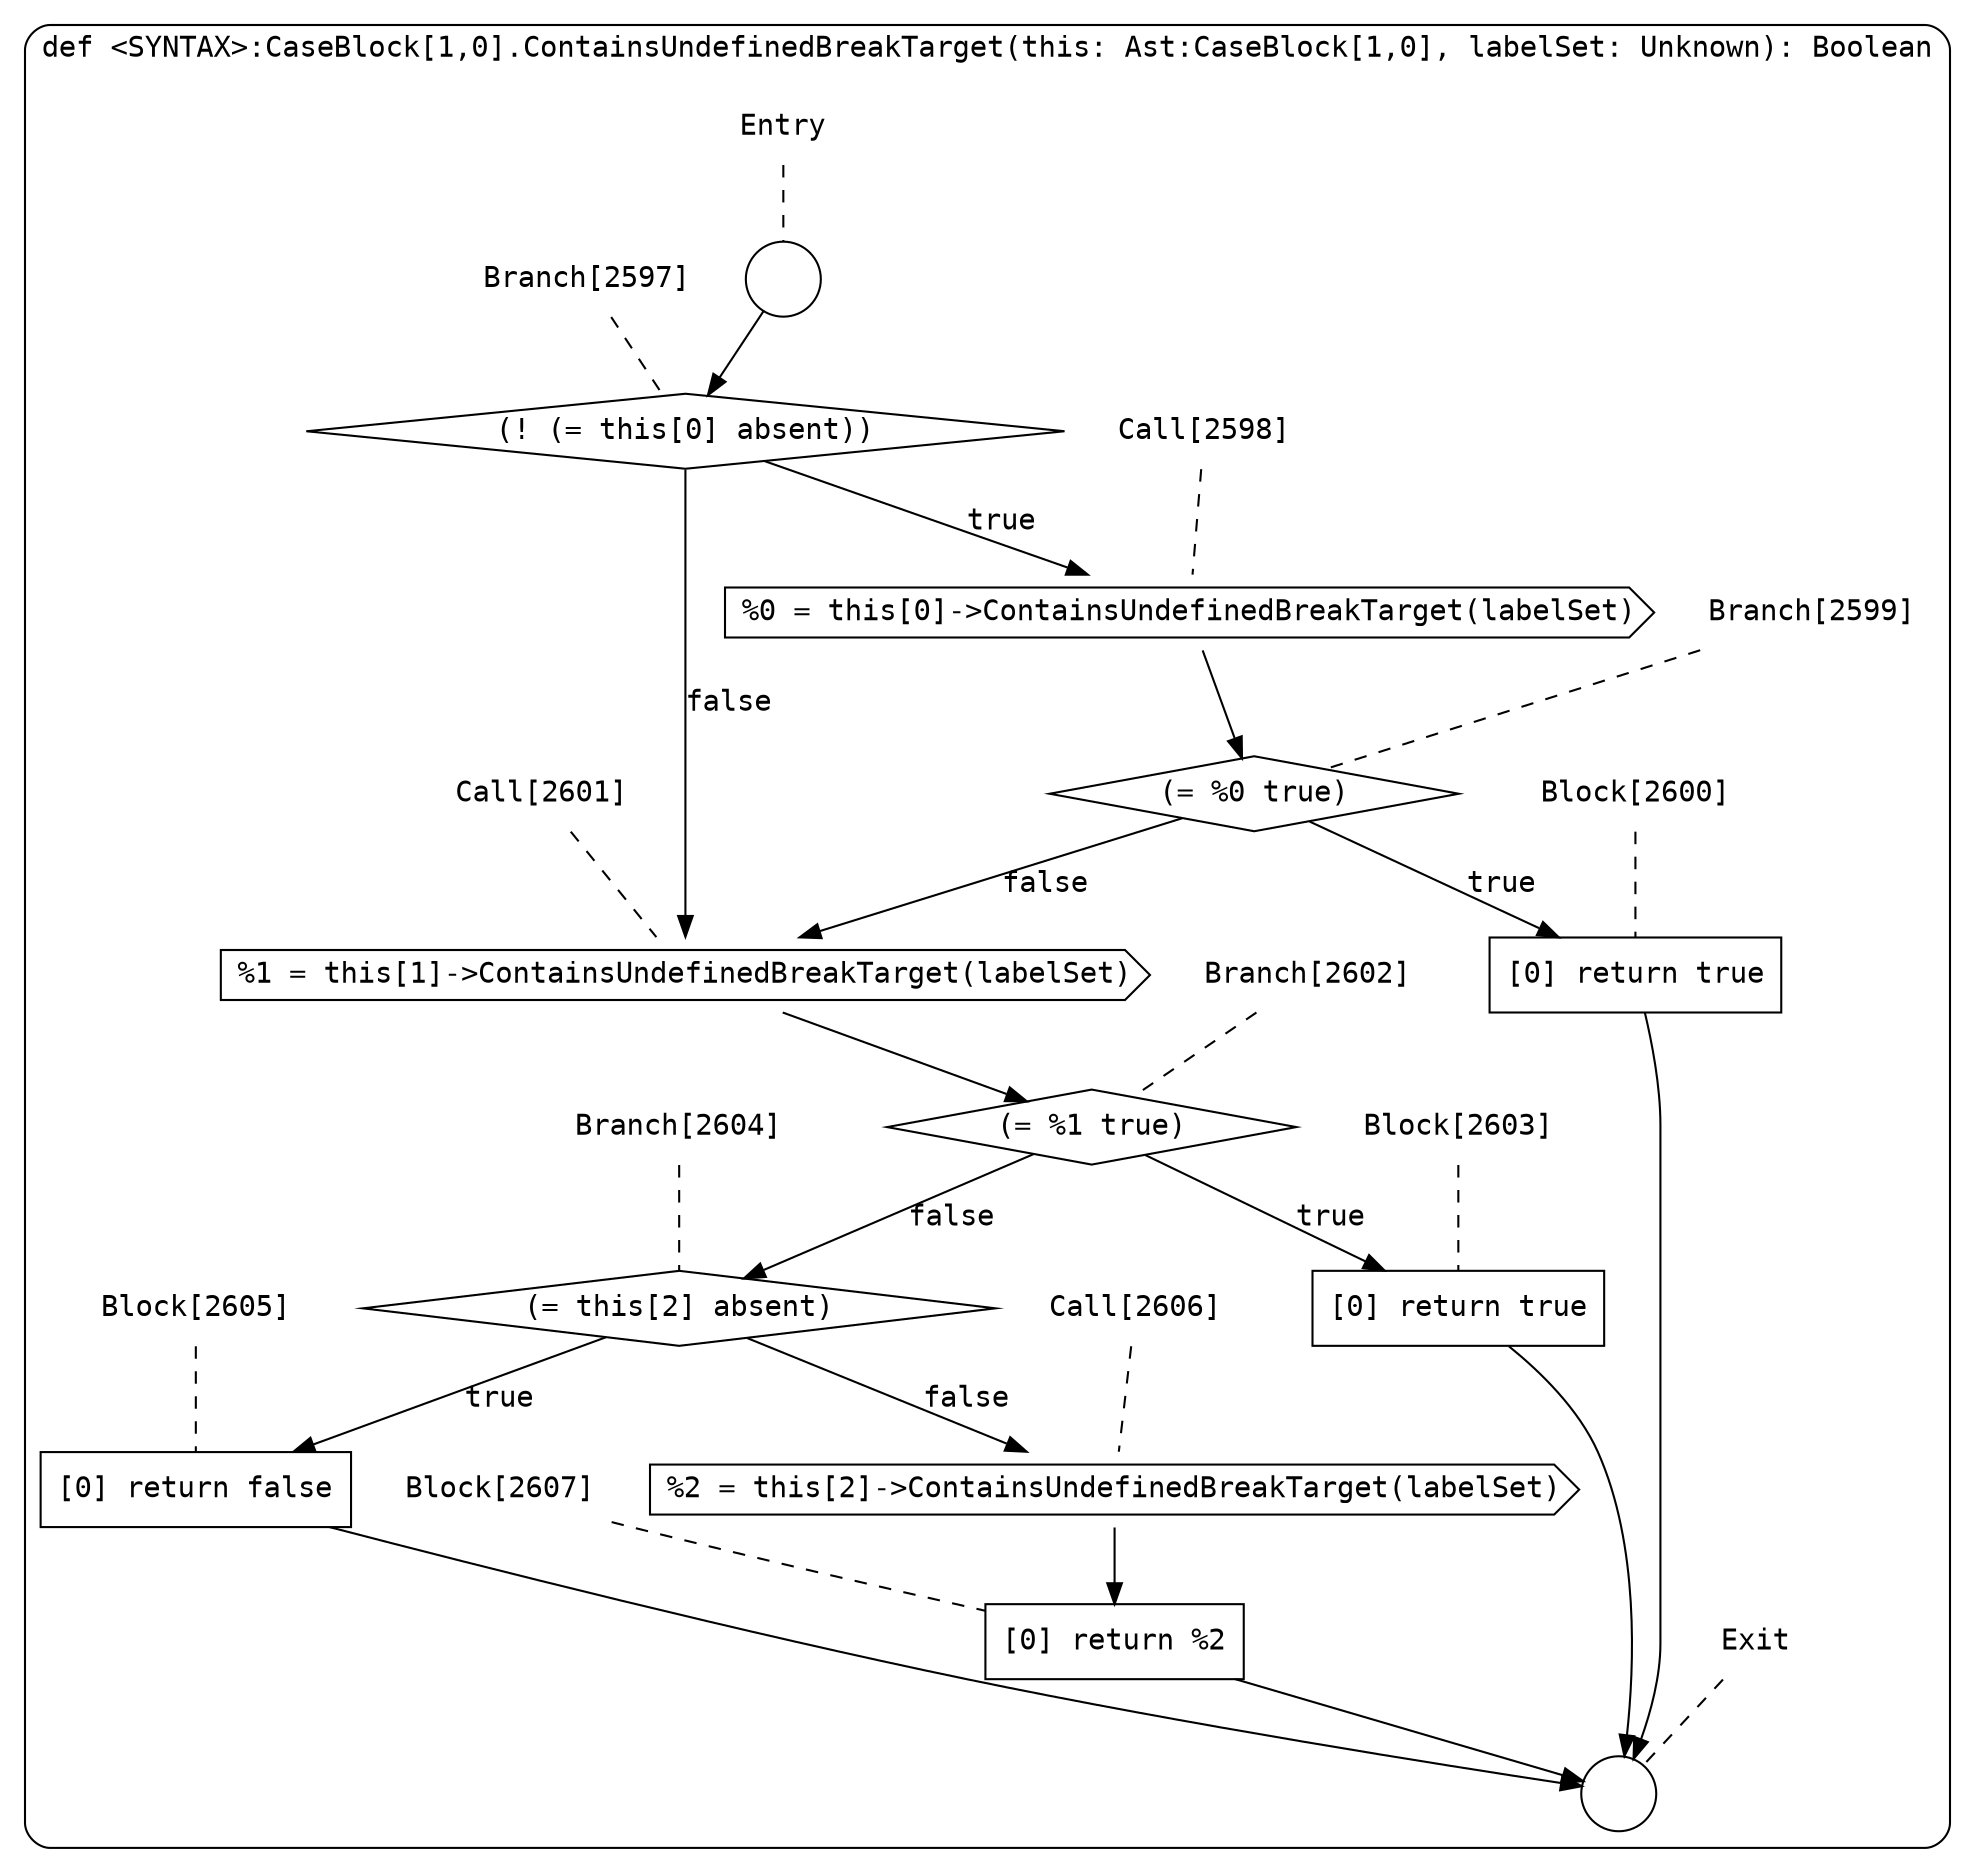 digraph {
  graph [fontname = "Consolas"]
  node [fontname = "Consolas"]
  edge [fontname = "Consolas"]
  subgraph cluster584 {
    label = "def <SYNTAX>:CaseBlock[1,0].ContainsUndefinedBreakTarget(this: Ast:CaseBlock[1,0], labelSet: Unknown): Boolean"
    style = rounded
    cluster584_entry_name [shape=none, label=<<font color="black">Entry</font>>]
    cluster584_entry_name -> cluster584_entry [arrowhead=none, color="black", style=dashed]
    cluster584_entry [shape=circle label=" " color="black" fillcolor="white" style=filled]
    cluster584_entry -> node2597 [color="black"]
    cluster584_exit_name [shape=none, label=<<font color="black">Exit</font>>]
    cluster584_exit_name -> cluster584_exit [arrowhead=none, color="black", style=dashed]
    cluster584_exit [shape=circle label=" " color="black" fillcolor="white" style=filled]
    node2597_name [shape=none, label=<<font color="black">Branch[2597]</font>>]
    node2597_name -> node2597 [arrowhead=none, color="black", style=dashed]
    node2597 [shape=diamond, label=<<font color="black">(! (= this[0] absent))</font>> color="black" fillcolor="white", style=filled]
    node2597 -> node2598 [label=<<font color="black">true</font>> color="black"]
    node2597 -> node2601 [label=<<font color="black">false</font>> color="black"]
    node2598_name [shape=none, label=<<font color="black">Call[2598]</font>>]
    node2598_name -> node2598 [arrowhead=none, color="black", style=dashed]
    node2598 [shape=cds, label=<<font color="black">%0 = this[0]-&gt;ContainsUndefinedBreakTarget(labelSet)</font>> color="black" fillcolor="white", style=filled]
    node2598 -> node2599 [color="black"]
    node2601_name [shape=none, label=<<font color="black">Call[2601]</font>>]
    node2601_name -> node2601 [arrowhead=none, color="black", style=dashed]
    node2601 [shape=cds, label=<<font color="black">%1 = this[1]-&gt;ContainsUndefinedBreakTarget(labelSet)</font>> color="black" fillcolor="white", style=filled]
    node2601 -> node2602 [color="black"]
    node2599_name [shape=none, label=<<font color="black">Branch[2599]</font>>]
    node2599_name -> node2599 [arrowhead=none, color="black", style=dashed]
    node2599 [shape=diamond, label=<<font color="black">(= %0 true)</font>> color="black" fillcolor="white", style=filled]
    node2599 -> node2600 [label=<<font color="black">true</font>> color="black"]
    node2599 -> node2601 [label=<<font color="black">false</font>> color="black"]
    node2602_name [shape=none, label=<<font color="black">Branch[2602]</font>>]
    node2602_name -> node2602 [arrowhead=none, color="black", style=dashed]
    node2602 [shape=diamond, label=<<font color="black">(= %1 true)</font>> color="black" fillcolor="white", style=filled]
    node2602 -> node2603 [label=<<font color="black">true</font>> color="black"]
    node2602 -> node2604 [label=<<font color="black">false</font>> color="black"]
    node2600_name [shape=none, label=<<font color="black">Block[2600]</font>>]
    node2600_name -> node2600 [arrowhead=none, color="black", style=dashed]
    node2600 [shape=box, label=<<font color="black">[0] return true<BR ALIGN="LEFT"/></font>> color="black" fillcolor="white", style=filled]
    node2600 -> cluster584_exit [color="black"]
    node2603_name [shape=none, label=<<font color="black">Block[2603]</font>>]
    node2603_name -> node2603 [arrowhead=none, color="black", style=dashed]
    node2603 [shape=box, label=<<font color="black">[0] return true<BR ALIGN="LEFT"/></font>> color="black" fillcolor="white", style=filled]
    node2603 -> cluster584_exit [color="black"]
    node2604_name [shape=none, label=<<font color="black">Branch[2604]</font>>]
    node2604_name -> node2604 [arrowhead=none, color="black", style=dashed]
    node2604 [shape=diamond, label=<<font color="black">(= this[2] absent)</font>> color="black" fillcolor="white", style=filled]
    node2604 -> node2605 [label=<<font color="black">true</font>> color="black"]
    node2604 -> node2606 [label=<<font color="black">false</font>> color="black"]
    node2605_name [shape=none, label=<<font color="black">Block[2605]</font>>]
    node2605_name -> node2605 [arrowhead=none, color="black", style=dashed]
    node2605 [shape=box, label=<<font color="black">[0] return false<BR ALIGN="LEFT"/></font>> color="black" fillcolor="white", style=filled]
    node2605 -> cluster584_exit [color="black"]
    node2606_name [shape=none, label=<<font color="black">Call[2606]</font>>]
    node2606_name -> node2606 [arrowhead=none, color="black", style=dashed]
    node2606 [shape=cds, label=<<font color="black">%2 = this[2]-&gt;ContainsUndefinedBreakTarget(labelSet)</font>> color="black" fillcolor="white", style=filled]
    node2606 -> node2607 [color="black"]
    node2607_name [shape=none, label=<<font color="black">Block[2607]</font>>]
    node2607_name -> node2607 [arrowhead=none, color="black", style=dashed]
    node2607 [shape=box, label=<<font color="black">[0] return %2<BR ALIGN="LEFT"/></font>> color="black" fillcolor="white", style=filled]
    node2607 -> cluster584_exit [color="black"]
  }
}